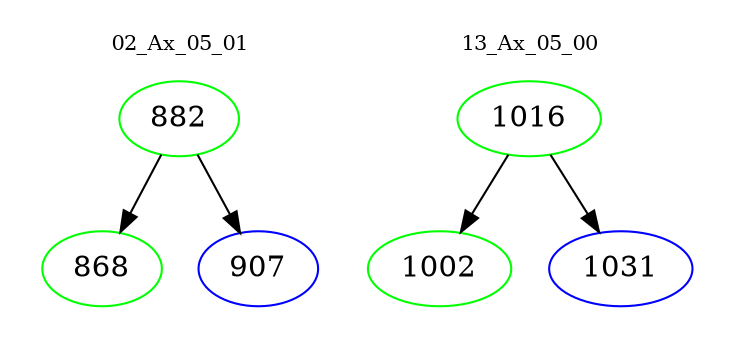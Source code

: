 digraph{
subgraph cluster_0 {
color = white
label = "02_Ax_05_01";
fontsize=10;
T0_882 [label="882", color="green"]
T0_882 -> T0_868 [color="black"]
T0_868 [label="868", color="green"]
T0_882 -> T0_907 [color="black"]
T0_907 [label="907", color="blue"]
}
subgraph cluster_1 {
color = white
label = "13_Ax_05_00";
fontsize=10;
T1_1016 [label="1016", color="green"]
T1_1016 -> T1_1002 [color="black"]
T1_1002 [label="1002", color="green"]
T1_1016 -> T1_1031 [color="black"]
T1_1031 [label="1031", color="blue"]
}
}
